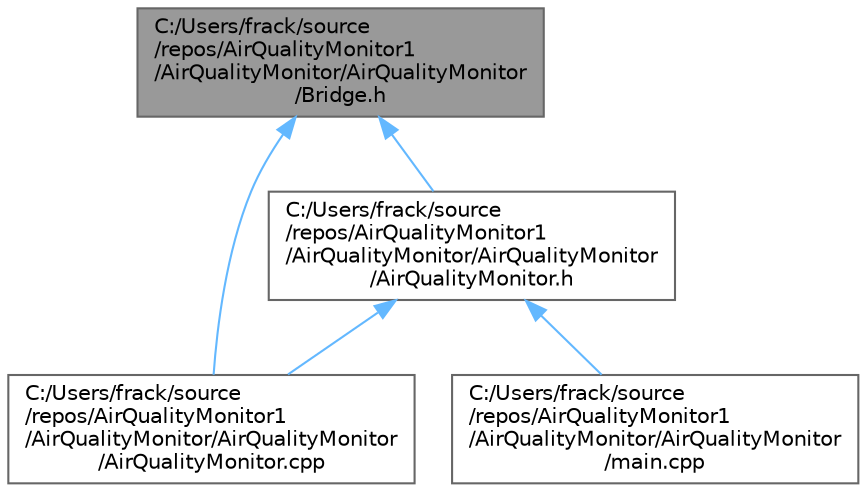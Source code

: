 digraph "C:/Users/frack/source/repos/AirQualityMonitor1/AirQualityMonitor/AirQualityMonitor/Bridge.h"
{
 // LATEX_PDF_SIZE
  bgcolor="transparent";
  edge [fontname=Helvetica,fontsize=10,labelfontname=Helvetica,labelfontsize=10];
  node [fontname=Helvetica,fontsize=10,shape=box,height=0.2,width=0.4];
  Node1 [id="Node000001",label="C:/Users/frack/source\l/repos/AirQualityMonitor1\l/AirQualityMonitor/AirQualityMonitor\l/Bridge.h",height=0.2,width=0.4,color="gray40", fillcolor="grey60", style="filled", fontcolor="black",tooltip=" "];
  Node1 -> Node2 [id="edge1_Node000001_Node000002",dir="back",color="steelblue1",style="solid",tooltip=" "];
  Node2 [id="Node000002",label="C:/Users/frack/source\l/repos/AirQualityMonitor1\l/AirQualityMonitor/AirQualityMonitor\l/AirQualityMonitor.cpp",height=0.2,width=0.4,color="grey40", fillcolor="white", style="filled",URL="$_air_quality_monitor_8cpp.html",tooltip="Implementacja klasy AirQualityMonitor - Monitor jakości powietrza."];
  Node1 -> Node3 [id="edge2_Node000001_Node000003",dir="back",color="steelblue1",style="solid",tooltip=" "];
  Node3 [id="Node000003",label="C:/Users/frack/source\l/repos/AirQualityMonitor1\l/AirQualityMonitor/AirQualityMonitor\l/AirQualityMonitor.h",height=0.2,width=0.4,color="grey40", fillcolor="white", style="filled",URL="$_air_quality_monitor_8h.html",tooltip="Główna klasa aplikacji monitorującej jakość powietrza."];
  Node3 -> Node2 [id="edge3_Node000003_Node000002",dir="back",color="steelblue1",style="solid",tooltip=" "];
  Node3 -> Node4 [id="edge4_Node000003_Node000004",dir="back",color="steelblue1",style="solid",tooltip=" "];
  Node4 [id="Node000004",label="C:/Users/frack/source\l/repos/AirQualityMonitor1\l/AirQualityMonitor/AirQualityMonitor\l/main.cpp",height=0.2,width=0.4,color="grey40", fillcolor="white", style="filled",URL="$main_8cpp.html",tooltip=" "];
}
